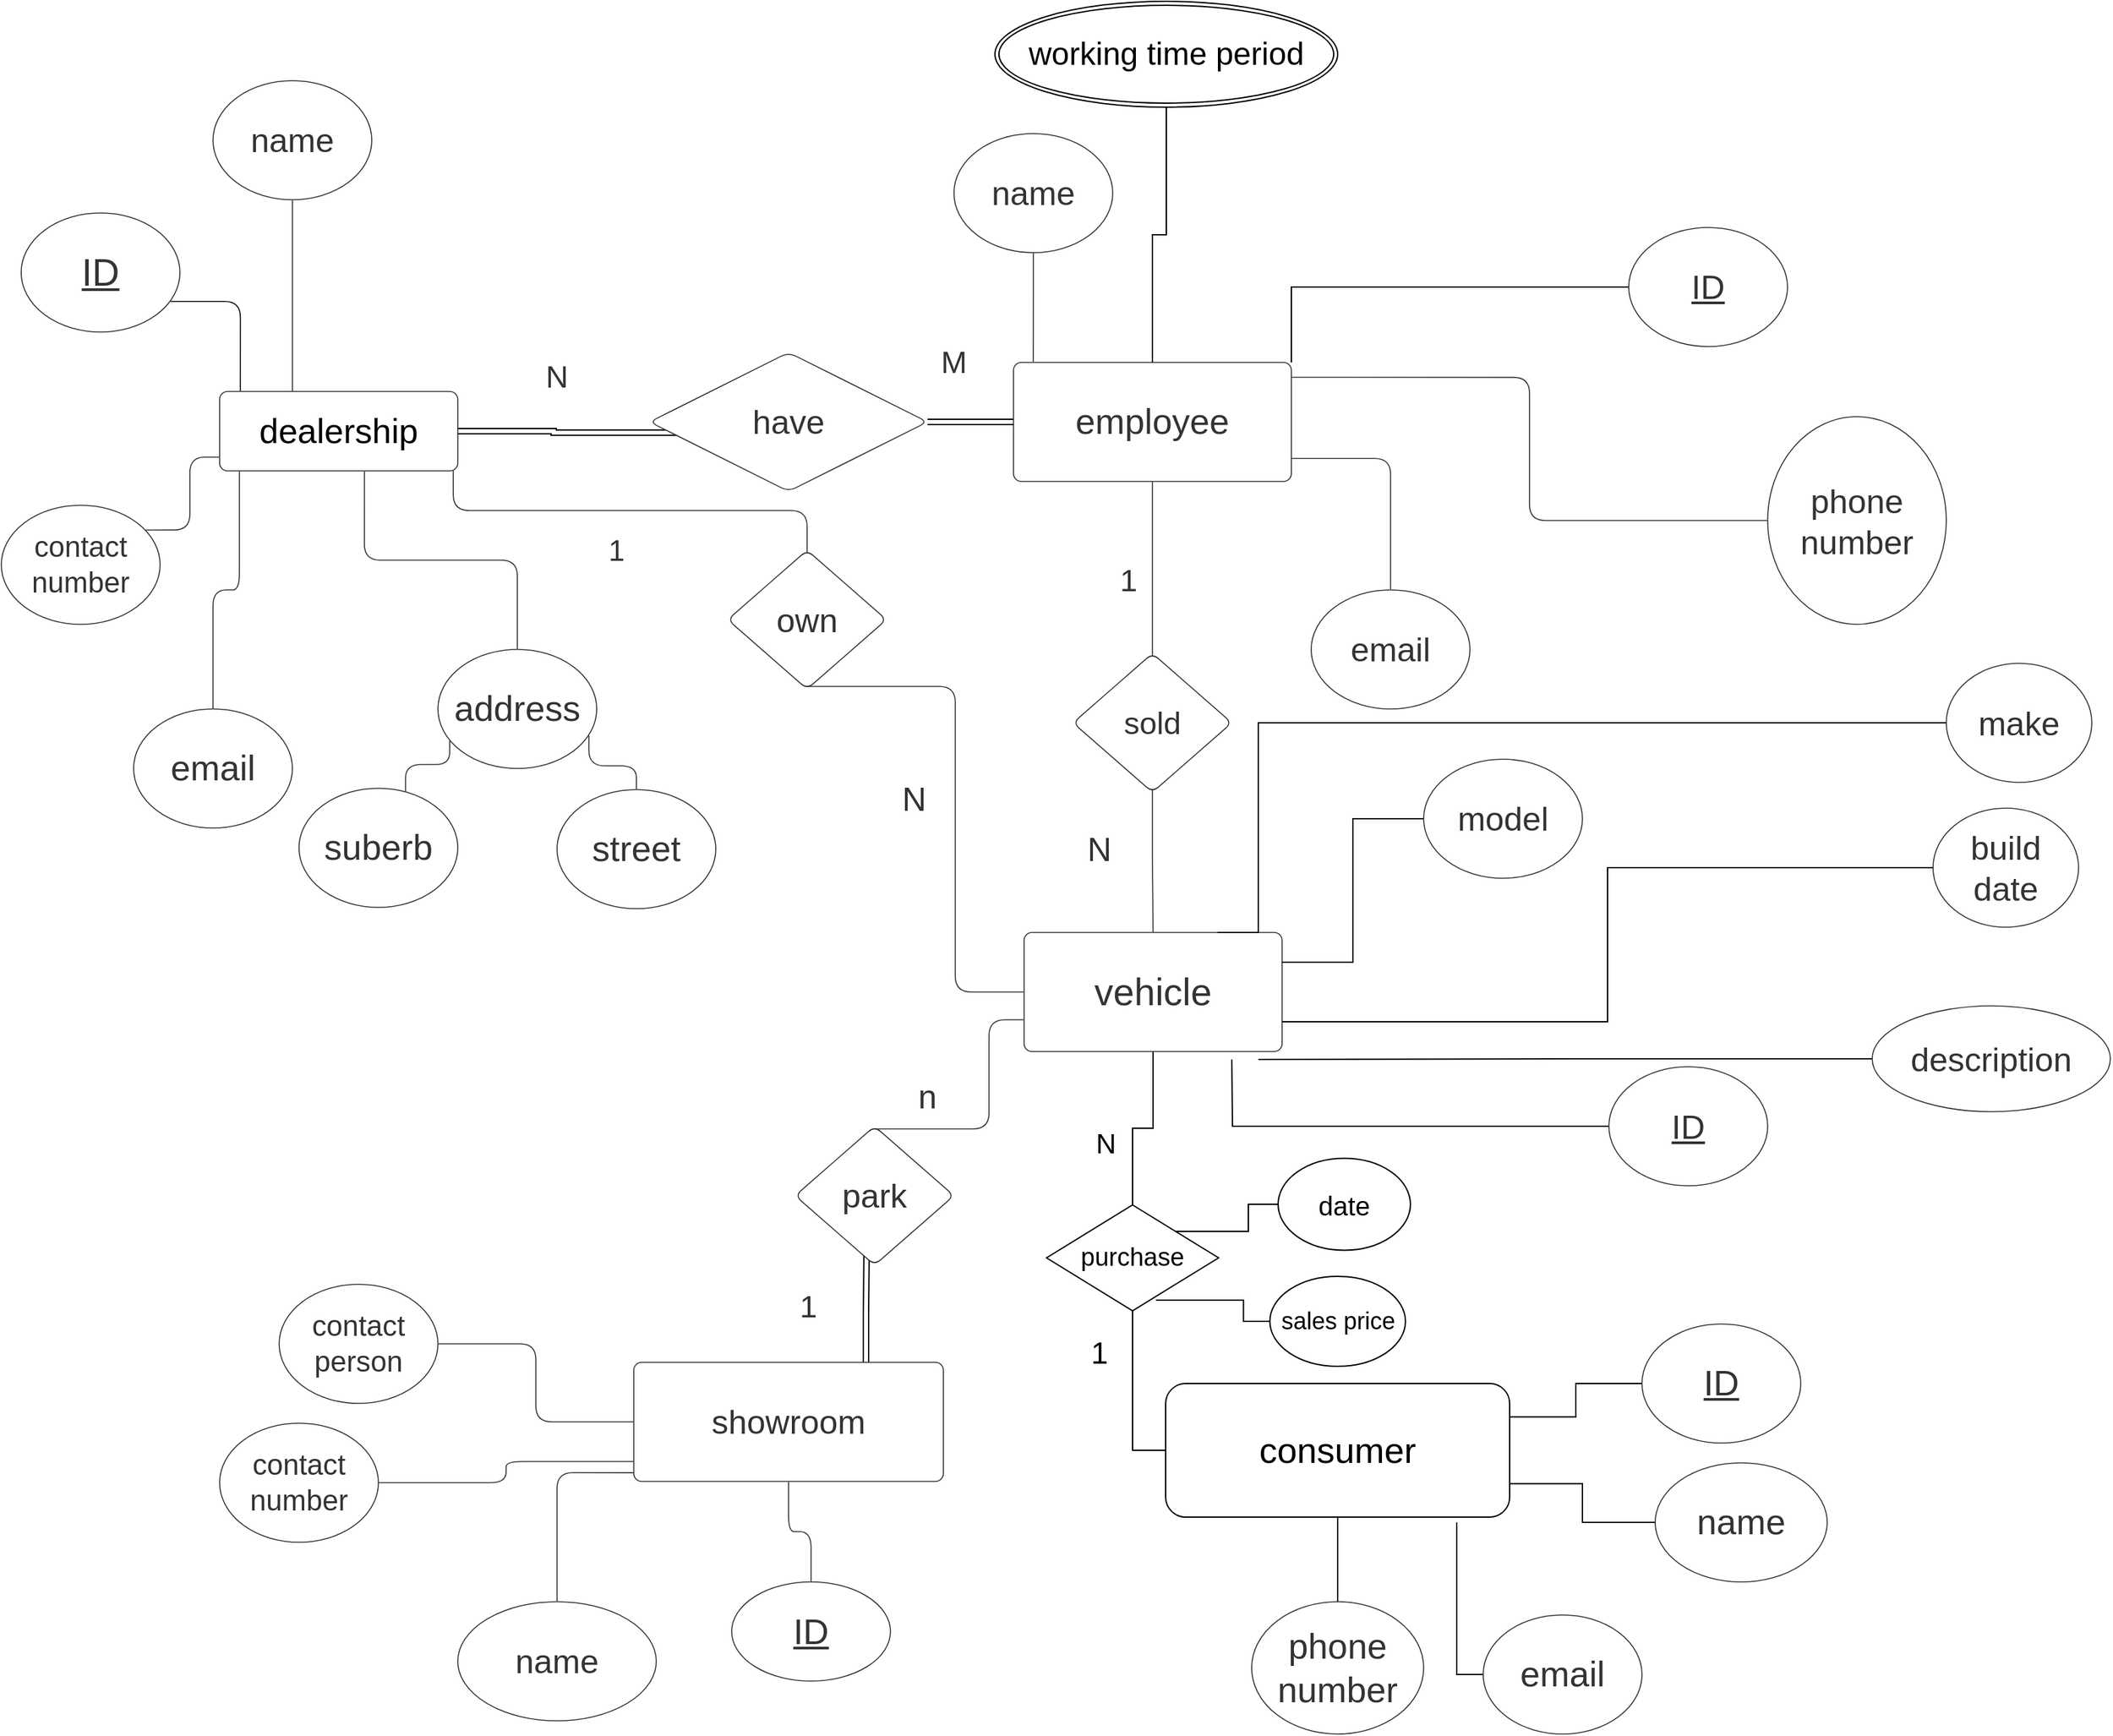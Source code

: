 <mxfile compressed="true" version="14.4.4" type="github"><diagram id="wsiLkzua03WePFZRfwL0" name="Page-1"><mxGraphModel dx="2076" dy="1048" grid="1" gridSize="10" guides="1" tooltips="1" connect="1" arrows="1" fold="1" page="1" pageScale="1" pageWidth="1654" pageHeight="2336" math="0" shadow="0"><root><mxCell id="0"/><mxCell id="1" parent="0"/><mxCell id="-ITO5blpyruyyE6zHJVm-2" value="" style="edgeStyle=orthogonalEdgeStyle;rounded=0;orthogonalLoop=1;jettySize=auto;html=1;endArrow=none;endFill=0;strokeColor=#000000;entryX=0.099;entryY=0.577;entryDx=0;entryDy=0;entryPerimeter=0;shape=link;" edge="1" parent="1" source="jQh92n2sM1RkRJzgxfk3-35" target="jQh92n2sM1RkRJzgxfk3-36"><mxGeometry relative="1" as="geometry"/></mxCell><UserObject label="dealership" lucidchartObjectId="pW.evRdNiLaB" id="jQh92n2sM1RkRJzgxfk3-35"><mxCell style="html=1;overflow=block;blockSpacing=1;whiteSpace=wrap;;whiteSpace=wrap;fontSize=26;fontColor=#000000;align=center;spacing=3.8;strokeColor=#333333;strokeOpacity=100;fillOpacity=100;rounded=1;absoluteArcSize=1;arcSize=12;fillColor=#ffffff;strokeWidth=0.8;" parent="1" vertex="1"><mxGeometry x="225" y="345" width="180" height="60" as="geometry"/></mxCell></UserObject><mxCell id="-ITO5blpyruyyE6zHJVm-3" style="edgeStyle=orthogonalEdgeStyle;shape=link;rounded=0;orthogonalLoop=1;jettySize=auto;html=1;exitX=1;exitY=0.5;exitDx=0;exitDy=0;entryX=0;entryY=0.5;entryDx=0;entryDy=0;endArrow=none;endFill=0;strokeColor=#000000;" edge="1" parent="1" source="jQh92n2sM1RkRJzgxfk3-36" target="jQh92n2sM1RkRJzgxfk3-52"><mxGeometry relative="1" as="geometry"/></mxCell><UserObject label="have" lucidchartObjectId="3Z.eFzX2._P_" id="jQh92n2sM1RkRJzgxfk3-36"><mxCell style="html=1;overflow=block;blockSpacing=1;whiteSpace=wrap;shape=rhombus;whiteSpace=wrap;fontSize=25.2;fontColor=#333333;align=center;spacing=3.8;strokeColor=#333333;strokeOpacity=100;fillOpacity=100;rounded=1;absoluteArcSize=1;arcSize=12;fillColor=#ffffff;strokeWidth=0.8;" parent="1" vertex="1"><mxGeometry x="550" y="315.5" width="210" height="105" as="geometry"/></mxCell></UserObject><UserObject label="name" lucidchartObjectId="M1.ex3tFfidG" id="jQh92n2sM1RkRJzgxfk3-38"><mxCell style="html=1;overflow=block;blockSpacing=1;whiteSpace=wrap;ellipse;whiteSpace=wrap;fontSize=25.2;fontColor=#333333;align=center;spacing=3.8;strokeColor=#333333;strokeOpacity=100;fillOpacity=100;rounded=1;absoluteArcSize=1;arcSize=12;fillColor=#ffffff;strokeWidth=0.8;" parent="1" vertex="1"><mxGeometry x="220" y="110" width="120" height="90" as="geometry"/></mxCell></UserObject><UserObject label="ID" lucidchartObjectId="S1.e~-xtqCdA" id="jQh92n2sM1RkRJzgxfk3-39"><mxCell style="html=1;overflow=block;blockSpacing=1;whiteSpace=wrap;ellipse;whiteSpace=wrap;fontSize=28.5;fontColor=#333333;fontStyle=4;align=center;spacing=3.8;strokeColor=#333333;strokeOpacity=100;fillOpacity=100;rounded=1;absoluteArcSize=1;arcSize=12;fillColor=#ffffff;strokeWidth=0.8;" parent="1" vertex="1"><mxGeometry x="75" y="210" width="120" height="90" as="geometry"/></mxCell></UserObject><UserObject label="contact number" lucidchartObjectId="S1.eEDJk-1Do" id="jQh92n2sM1RkRJzgxfk3-40"><mxCell style="html=1;overflow=block;blockSpacing=1;whiteSpace=wrap;ellipse;whiteSpace=wrap;fontSize=21.8;fontColor=#333333;align=center;spacing=3.8;strokeColor=#333333;strokeOpacity=100;fillOpacity=100;rounded=1;absoluteArcSize=1;arcSize=12;fillColor=#ffffff;strokeWidth=0.8;" parent="1" vertex="1"><mxGeometry x="60" y="431" width="120" height="90" as="geometry"/></mxCell></UserObject><UserObject label="" lucidchartObjectId="j2.e.~S-O51h" id="jQh92n2sM1RkRJzgxfk3-41"><mxCell style="html=1;jettySize=18;whiteSpace=wrap;fontSize=13;strokeOpacity=100;strokeWidth=0.8;rounded=1;arcSize=24;edgeStyle=orthogonalEdgeStyle;startArrow=none;;endArrow=none;endFill=0;;exitX=0.941;exitY=0.743;exitPerimeter=0;entryX=0.087;entryY=-0.006;entryPerimeter=0;" parent="1" source="jQh92n2sM1RkRJzgxfk3-39" target="jQh92n2sM1RkRJzgxfk3-35" edge="1"><mxGeometry width="100" height="100" relative="1" as="geometry"/></mxCell></UserObject><UserObject label="" lucidchartObjectId="m2.etJZYQJmL" id="jQh92n2sM1RkRJzgxfk3-42"><mxCell style="html=1;jettySize=18;whiteSpace=wrap;fontSize=13;strokeColor=#333333;strokeOpacity=100;strokeWidth=0.8;rounded=1;arcSize=24;edgeStyle=orthogonalEdgeStyle;startArrow=none;;endArrow=none;endFill=0;;exitX=0.5;exitY=1.004;exitPerimeter=0;" parent="1" source="jQh92n2sM1RkRJzgxfk3-38" edge="1"><mxGeometry width="100" height="100" relative="1" as="geometry"><Array as="points"/><mxPoint x="280" y="345" as="targetPoint"/></mxGeometry></mxCell></UserObject><UserObject label="" lucidchartObjectId="o2.e_FLLrS1x" id="jQh92n2sM1RkRJzgxfk3-43"><mxCell style="html=1;jettySize=18;whiteSpace=wrap;fontSize=13;strokeColor=#333333;strokeOpacity=100;strokeWidth=0.8;rounded=1;arcSize=24;edgeStyle=orthogonalEdgeStyle;startArrow=none;;endArrow=none;endFill=0;;exitX=0.91;exitY=0.208;exitPerimeter=0;entryX=-0.002;entryY=0.827;entryPerimeter=0;" parent="1" source="jQh92n2sM1RkRJzgxfk3-40" target="jQh92n2sM1RkRJzgxfk3-35" edge="1"><mxGeometry width="100" height="100" relative="1" as="geometry"><Array as="points"/></mxGeometry></mxCell></UserObject><UserObject label="email" lucidchartObjectId="w3.ek_q2.u-R" id="jQh92n2sM1RkRJzgxfk3-44"><mxCell style="html=1;overflow=block;blockSpacing=1;whiteSpace=wrap;ellipse;whiteSpace=wrap;fontSize=26.8;fontColor=#333333;align=center;spacing=3.8;strokeColor=#333333;strokeOpacity=100;fillOpacity=100;rounded=1;absoluteArcSize=1;arcSize=12;fillColor=#ffffff;strokeWidth=0.8;" parent="1" vertex="1"><mxGeometry x="160" y="585" width="120" height="90" as="geometry"/></mxCell></UserObject><UserObject label="address" lucidchartObjectId="w3.ei6V6ADJJ" id="jQh92n2sM1RkRJzgxfk3-45"><mxCell style="html=1;overflow=block;blockSpacing=1;whiteSpace=wrap;ellipse;whiteSpace=wrap;fontSize=26.8;fontColor=#333333;align=center;spacing=3.8;strokeColor=#333333;strokeOpacity=100;fillOpacity=100;rounded=1;absoluteArcSize=1;arcSize=12;fillColor=#ffffff;strokeWidth=0.8;" parent="1" vertex="1"><mxGeometry x="390" y="540" width="120" height="90" as="geometry"/></mxCell></UserObject><UserObject label="" lucidchartObjectId="W3.eaIsW6g4y" id="jQh92n2sM1RkRJzgxfk3-46"><mxCell style="html=1;jettySize=18;whiteSpace=wrap;fontSize=13;strokeColor=#333333;strokeOpacity=100;strokeWidth=0.8;rounded=1;arcSize=24;edgeStyle=orthogonalEdgeStyle;startArrow=none;;endArrow=none;endFill=0;;exitX=0.5;exitY=-0.004;exitPerimeter=0;entryX=0.083;entryY=1.006;entryPerimeter=0;" parent="1" source="jQh92n2sM1RkRJzgxfk3-44" target="jQh92n2sM1RkRJzgxfk3-35" edge="1"><mxGeometry width="100" height="100" relative="1" as="geometry"><Array as="points"/></mxGeometry></mxCell></UserObject><UserObject label="" lucidchartObjectId="03.e4Td~cQEk" id="jQh92n2sM1RkRJzgxfk3-47"><mxCell style="html=1;jettySize=18;whiteSpace=wrap;fontSize=13;strokeColor=#333333;strokeOpacity=100;strokeWidth=0.8;rounded=1;arcSize=24;edgeStyle=orthogonalEdgeStyle;startArrow=none;;endArrow=none;endFill=0;;exitX=0.5;exitY=-0.004;exitPerimeter=0;entryX=0.608;entryY=1.006;entryPerimeter=0;" parent="1" source="jQh92n2sM1RkRJzgxfk3-45" target="jQh92n2sM1RkRJzgxfk3-35" edge="1"><mxGeometry width="100" height="100" relative="1" as="geometry"><Array as="points"/></mxGeometry></mxCell></UserObject><UserObject label="suberb" lucidchartObjectId="w5.e0JowXJe6" id="jQh92n2sM1RkRJzgxfk3-48"><mxCell style="html=1;overflow=block;blockSpacing=1;whiteSpace=wrap;ellipse;whiteSpace=wrap;fontSize=26.8;fontColor=#333333;align=center;spacing=3.8;strokeColor=#333333;strokeOpacity=100;fillOpacity=100;rounded=1;absoluteArcSize=1;arcSize=12;fillColor=#ffffff;strokeWidth=0.8;" parent="1" vertex="1"><mxGeometry x="285" y="645" width="120" height="90" as="geometry"/></mxCell></UserObject><UserObject label="street" lucidchartObjectId="w5.eH4u021p-" id="jQh92n2sM1RkRJzgxfk3-49"><mxCell style="html=1;overflow=block;blockSpacing=1;whiteSpace=wrap;ellipse;whiteSpace=wrap;fontSize=26.8;fontColor=#333333;align=center;spacing=3.8;strokeColor=#333333;strokeOpacity=100;fillOpacity=100;rounded=1;absoluteArcSize=1;arcSize=12;fillColor=#ffffff;strokeWidth=0.8;" parent="1" vertex="1"><mxGeometry x="480" y="646" width="120" height="90" as="geometry"/></mxCell></UserObject><UserObject label="" lucidchartObjectId="N5.eKm9ay9Cd" id="jQh92n2sM1RkRJzgxfk3-50"><mxCell style="html=1;jettySize=18;whiteSpace=wrap;fontSize=13;strokeColor=#333333;strokeOpacity=100;strokeWidth=0.8;rounded=1;arcSize=24;edgeStyle=orthogonalEdgeStyle;startArrow=none;;endArrow=none;endFill=0;;exitX=0.671;exitY=0.026;exitPerimeter=0;entryX=0.074;entryY=0.768;entryPerimeter=0;" parent="1" source="jQh92n2sM1RkRJzgxfk3-48" target="jQh92n2sM1RkRJzgxfk3-45" edge="1"><mxGeometry width="100" height="100" relative="1" as="geometry"><Array as="points"/></mxGeometry></mxCell></UserObject><UserObject label="" lucidchartObjectId="P5.e8~6sJzn_" id="jQh92n2sM1RkRJzgxfk3-51"><mxCell style="html=1;jettySize=18;whiteSpace=wrap;fontSize=13;strokeColor=#333333;strokeOpacity=100;strokeWidth=0.8;rounded=1;arcSize=24;edgeStyle=orthogonalEdgeStyle;startArrow=none;;endArrow=none;endFill=0;;exitX=0.5;exitY=-0.004;exitPerimeter=0;entryX=0.951;entryY=0.723;entryPerimeter=0;" parent="1" source="jQh92n2sM1RkRJzgxfk3-49" target="jQh92n2sM1RkRJzgxfk3-45" edge="1"><mxGeometry width="100" height="100" relative="1" as="geometry"><Array as="points"/></mxGeometry></mxCell></UserObject><UserObject label="employee" lucidchartObjectId="A6.eMcZ89faj" id="jQh92n2sM1RkRJzgxfk3-52"><mxCell style="html=1;overflow=block;blockSpacing=1;whiteSpace=wrap;;whiteSpace=wrap;fontSize=26.8;fontColor=#333333;align=center;spacing=3.8;strokeColor=#333333;strokeOpacity=100;fillOpacity=100;rounded=1;absoluteArcSize=1;arcSize=12;fillColor=#ffffff;strokeWidth=0.8;" parent="1" vertex="1"><mxGeometry x="825" y="323" width="210" height="90" as="geometry"/></mxCell></UserObject><UserObject label="phone number" lucidchartObjectId="-7.eYbdwmokW" id="jQh92n2sM1RkRJzgxfk3-53"><mxCell style="html=1;overflow=block;blockSpacing=1;whiteSpace=wrap;ellipse;whiteSpace=wrap;fontSize=25.2;fontColor=#333333;align=center;spacing=3.8;strokeColor=#333333;strokeOpacity=100;fillOpacity=100;rounded=1;absoluteArcSize=1;arcSize=12;fillColor=#ffffff;strokeWidth=0.8;" parent="1" vertex="1"><mxGeometry x="1395" y="364" width="135" height="157" as="geometry"/></mxCell></UserObject><UserObject label="name" lucidchartObjectId="_7.ei-V9S7Zf" id="jQh92n2sM1RkRJzgxfk3-54"><mxCell style="html=1;overflow=block;blockSpacing=1;whiteSpace=wrap;ellipse;whiteSpace=wrap;fontSize=25.2;fontColor=#333333;align=center;spacing=3.8;strokeColor=#333333;strokeOpacity=100;fillOpacity=100;rounded=1;absoluteArcSize=1;arcSize=12;fillColor=#ffffff;strokeWidth=0.8;" parent="1" vertex="1"><mxGeometry x="780" y="150" width="120" height="90" as="geometry"/></mxCell></UserObject><mxCell id="Tyrosy7OpjROX-D213TS-10" style="edgeStyle=orthogonalEdgeStyle;rounded=0;orthogonalLoop=1;jettySize=auto;html=1;entryX=1;entryY=0;entryDx=0;entryDy=0;endArrow=none;endFill=0;" parent="1" source="jQh92n2sM1RkRJzgxfk3-55" target="jQh92n2sM1RkRJzgxfk3-52" edge="1"><mxGeometry relative="1" as="geometry"/></mxCell><UserObject label="ID" lucidchartObjectId="_7.egK0igyg5" id="jQh92n2sM1RkRJzgxfk3-55"><mxCell style="html=1;overflow=block;blockSpacing=1;whiteSpace=wrap;ellipse;whiteSpace=wrap;fontSize=25.2;fontColor=#333333;fontStyle=4;align=center;spacing=3.8;strokeColor=#333333;strokeOpacity=100;fillOpacity=100;rounded=1;absoluteArcSize=1;arcSize=12;fillColor=#ffffff;strokeWidth=0.8;" parent="1" vertex="1"><mxGeometry x="1290" y="221" width="120" height="90" as="geometry"/></mxCell></UserObject><UserObject label="" lucidchartObjectId="n8.eD0uzbk7i" id="jQh92n2sM1RkRJzgxfk3-56"><mxCell style="html=1;jettySize=18;whiteSpace=wrap;fontSize=13;strokeColor=#333333;strokeOpacity=100;strokeWidth=0.8;rounded=1;arcSize=24;edgeStyle=orthogonalEdgeStyle;startArrow=none;;endArrow=none;endFill=0;;exitX=0.5;exitY=1.004;exitPerimeter=0;entryX=0.071;entryY=-0.004;entryPerimeter=0;" parent="1" source="jQh92n2sM1RkRJzgxfk3-54" target="jQh92n2sM1RkRJzgxfk3-52" edge="1"><mxGeometry width="100" height="100" relative="1" as="geometry"><Array as="points"/></mxGeometry></mxCell></UserObject><UserObject label="email" lucidchartObjectId="J8.eF0yAjRCl" id="jQh92n2sM1RkRJzgxfk3-58"><mxCell style="html=1;overflow=block;blockSpacing=1;whiteSpace=wrap;ellipse;whiteSpace=wrap;fontSize=25.2;fontColor=#333333;align=center;spacing=3.8;strokeColor=#333333;strokeOpacity=100;fillOpacity=100;rounded=1;absoluteArcSize=1;arcSize=12;fillColor=#ffffff;strokeWidth=0.8;" parent="1" vertex="1"><mxGeometry x="1050" y="495" width="120" height="90" as="geometry"/></mxCell></UserObject><UserObject label="" lucidchartObjectId="O8.e3~mic8Kp" id="jQh92n2sM1RkRJzgxfk3-59"><mxCell style="html=1;jettySize=18;whiteSpace=wrap;fontSize=13;strokeColor=#333333;strokeOpacity=100;strokeWidth=0.8;rounded=1;arcSize=24;edgeStyle=orthogonalEdgeStyle;startArrow=none;;endArrow=none;endFill=0;;exitX=-0.003;exitY=0.5;exitPerimeter=0;entryX=1.002;entryY=0.125;entryPerimeter=0;" parent="1" source="jQh92n2sM1RkRJzgxfk3-53" target="jQh92n2sM1RkRJzgxfk3-52" edge="1"><mxGeometry width="100" height="100" relative="1" as="geometry"><Array as="points"/></mxGeometry></mxCell></UserObject><UserObject label="" lucidchartObjectId="R8.eDTQ_FR2." id="jQh92n2sM1RkRJzgxfk3-60"><mxCell style="html=1;jettySize=18;whiteSpace=wrap;fontSize=13;strokeColor=#333333;strokeOpacity=100;strokeWidth=0.8;rounded=1;arcSize=24;edgeStyle=orthogonalEdgeStyle;startArrow=none;;endArrow=none;endFill=0;;exitX=0.5;exitY=-0.004;exitPerimeter=0;entryX=1.002;entryY=0.807;entryPerimeter=0;" parent="1" source="jQh92n2sM1RkRJzgxfk3-58" target="jQh92n2sM1RkRJzgxfk3-52" edge="1"><mxGeometry width="100" height="100" relative="1" as="geometry"><Array as="points"/></mxGeometry></mxCell></UserObject><UserObject label="N" lucidchartObjectId="t9.ewU4IhKmj" id="jQh92n2sM1RkRJzgxfk3-61"><mxCell style="html=1;overflow=block;blockSpacing=1;whiteSpace=wrap;;whiteSpace=wrap;fontSize=23.5;fontColor=#333333;align=center;spacing=3.8;strokeOpacity=0;fillOpacity=0;rounded=1;absoluteArcSize=1;arcSize=12;fillColor=#ffffff;strokeWidth=0.8;" parent="1" vertex="1"><mxGeometry x="390" y="311" width="180" height="45" as="geometry"/></mxCell></UserObject><UserObject label="M" lucidchartObjectId="O-.ey96D_Jqe" id="jQh92n2sM1RkRJzgxfk3-62"><mxCell style="html=1;overflow=block;blockSpacing=1;whiteSpace=wrap;;whiteSpace=wrap;fontSize=23.5;fontColor=#333333;align=center;spacing=3.8;strokeOpacity=0;fillOpacity=0;rounded=1;absoluteArcSize=1;arcSize=12;fillColor=#ffffff;strokeWidth=0.8;" parent="1" vertex="1"><mxGeometry x="690" y="300" width="180" height="45" as="geometry"/></mxCell></UserObject><UserObject label="sold " lucidchartObjectId="e..ephbX9Gx7" id="jQh92n2sM1RkRJzgxfk3-63"><mxCell style="html=1;overflow=block;blockSpacing=1;whiteSpace=wrap;shape=rhombus;whiteSpace=wrap;fontSize=23.5;fontColor=#333333;align=center;spacing=3.8;strokeColor=#333333;strokeOpacity=100;fillOpacity=100;rounded=1;absoluteArcSize=1;arcSize=12;fillColor=#ffffff;strokeWidth=0.8;" parent="1" vertex="1"><mxGeometry x="870" y="543" width="120" height="105" as="geometry"/></mxCell></UserObject><UserObject label="" lucidchartObjectId="G..eeRZCehdf" id="jQh92n2sM1RkRJzgxfk3-64"><mxCell style="html=1;jettySize=18;whiteSpace=wrap;fontSize=13;strokeColor=#333333;strokeOpacity=100;strokeWidth=0.8;rounded=1;arcSize=24;edgeStyle=orthogonalEdgeStyle;startArrow=none;;endArrow=none;endFill=0;;exitX=0.5;exitY=1.004;exitPerimeter=0;entryX=0.5;entryY=0.019;entryPerimeter=0;" parent="1" source="jQh92n2sM1RkRJzgxfk3-52" target="jQh92n2sM1RkRJzgxfk3-63" edge="1"><mxGeometry width="100" height="100" relative="1" as="geometry"><Array as="points"/></mxGeometry></mxCell></UserObject><mxCell id="jQh92n2sM1RkRJzgxfk3-114" style="edgeStyle=orthogonalEdgeStyle;rounded=0;orthogonalLoop=1;jettySize=auto;html=1;entryX=0.5;entryY=0;entryDx=0;entryDy=0;endArrow=none;endFill=0;" parent="1" source="jQh92n2sM1RkRJzgxfk3-65" target="jQh92n2sM1RkRJzgxfk3-113" edge="1"><mxGeometry relative="1" as="geometry"/></mxCell><UserObject label="vehicle" lucidchartObjectId="W..eDz8qQ3Hi" id="jQh92n2sM1RkRJzgxfk3-65"><mxCell style="html=1;overflow=block;blockSpacing=1;whiteSpace=wrap;;whiteSpace=wrap;fontSize=28.5;fontColor=#333333;align=center;spacing=3.8;strokeColor=#333333;strokeOpacity=100;fillOpacity=100;rounded=1;absoluteArcSize=1;arcSize=12;fillColor=#ffffff;strokeWidth=0.8;" parent="1" vertex="1"><mxGeometry x="833" y="754" width="195" height="90" as="geometry"/></mxCell></UserObject><UserObject label="" lucidchartObjectId="F~.eSY9hvX35" id="jQh92n2sM1RkRJzgxfk3-66"><mxCell style="html=1;jettySize=18;whiteSpace=wrap;fontSize=13;strokeColor=#333333;strokeOpacity=100;strokeWidth=0.8;rounded=1;arcSize=24;edgeStyle=orthogonalEdgeStyle;startArrow=none;;endArrow=none;endFill=0;;exitX=0.5;exitY=0.981;exitPerimeter=0;entryX=0.5;entryY=-0.004;entryPerimeter=0;" parent="1" source="jQh92n2sM1RkRJzgxfk3-63" target="jQh92n2sM1RkRJzgxfk3-65" edge="1"><mxGeometry width="100" height="100" relative="1" as="geometry"><Array as="points"/></mxGeometry></mxCell></UserObject><UserObject label="1" lucidchartObjectId="K~.ew0BPBfI9" id="jQh92n2sM1RkRJzgxfk3-67"><mxCell style="html=1;overflow=block;blockSpacing=1;whiteSpace=wrap;;whiteSpace=wrap;fontSize=23.5;fontColor=#333333;align=center;spacing=3.8;strokeOpacity=0;fillOpacity=0;rounded=1;absoluteArcSize=1;arcSize=12;fillColor=#ffffff;strokeWidth=0.8;" parent="1" vertex="1"><mxGeometry x="822" y="465" width="180" height="45" as="geometry"/></mxCell></UserObject><UserObject label="N" lucidchartObjectId="U~.eEdxYOtPp" id="jQh92n2sM1RkRJzgxfk3-68"><mxCell style="html=1;overflow=block;blockSpacing=1;whiteSpace=wrap;;whiteSpace=wrap;fontSize=25.2;fontColor=#333333;align=center;spacing=3.8;strokeOpacity=0;fillOpacity=0;rounded=1;absoluteArcSize=1;arcSize=12;fillColor=#ffffff;strokeWidth=0.8;" parent="1" vertex="1"><mxGeometry x="800" y="668" width="180" height="45" as="geometry"/></mxCell></UserObject><UserObject label="own" lucidchartObjectId="Db~eetmYiF4q" id="jQh92n2sM1RkRJzgxfk3-69"><mxCell style="html=1;overflow=block;blockSpacing=1;whiteSpace=wrap;shape=rhombus;whiteSpace=wrap;fontSize=25.2;fontColor=#333333;align=center;spacing=3.8;strokeColor=#333333;strokeOpacity=100;fillOpacity=100;rounded=1;absoluteArcSize=1;arcSize=12;fillColor=#ffffff;strokeWidth=0.8;" parent="1" vertex="1"><mxGeometry x="609" y="465" width="120" height="105" as="geometry"/></mxCell></UserObject><UserObject label="" lucidchartObjectId="Wb~e~qnB~G-1" id="jQh92n2sM1RkRJzgxfk3-70"><mxCell style="html=1;jettySize=18;whiteSpace=wrap;fontSize=13;strokeColor=#333333;strokeOpacity=100;strokeWidth=0.8;rounded=1;arcSize=24;edgeStyle=orthogonalEdgeStyle;startArrow=none;;endArrow=none;endFill=0;;exitX=0.981;exitY=0.997;exitPerimeter=0;entryX=0.5;entryY=0.019;entryPerimeter=0;" parent="1" source="jQh92n2sM1RkRJzgxfk3-35" target="jQh92n2sM1RkRJzgxfk3-69" edge="1"><mxGeometry width="100" height="100" relative="1" as="geometry"><Array as="points"/></mxGeometry></mxCell></UserObject><UserObject label="" lucidchartObjectId="7b~edS5fRX~u" id="jQh92n2sM1RkRJzgxfk3-71"><mxCell style="html=1;jettySize=18;whiteSpace=wrap;fontSize=13;strokeColor=#333333;strokeOpacity=100;strokeWidth=0.8;rounded=1;arcSize=24;edgeStyle=orthogonalEdgeStyle;startArrow=none;;endArrow=none;endFill=0;;exitX=0.5;exitY=0.981;exitPerimeter=0;entryX=-0.002;entryY=0.5;entryPerimeter=0;" parent="1" source="jQh92n2sM1RkRJzgxfk3-69" target="jQh92n2sM1RkRJzgxfk3-65" edge="1"><mxGeometry width="100" height="100" relative="1" as="geometry"><Array as="points"/></mxGeometry></mxCell></UserObject><UserObject label="1" lucidchartObjectId="jc~eCV4YAbyk" id="jQh92n2sM1RkRJzgxfk3-72"><mxCell style="html=1;overflow=block;blockSpacing=1;whiteSpace=wrap;;whiteSpace=wrap;fontSize=21.8;fontColor=#333333;align=center;spacing=3.8;strokeOpacity=0;fillOpacity=0;rounded=1;absoluteArcSize=1;arcSize=12;fillColor=#ffffff;strokeWidth=0.8;" parent="1" vertex="1"><mxGeometry x="435" y="443" width="180" height="45" as="geometry"/></mxCell></UserObject><UserObject label="N" lucidchartObjectId="nc~e8zBb4RhD" id="jQh92n2sM1RkRJzgxfk3-73"><mxCell style="html=1;overflow=block;blockSpacing=1;whiteSpace=wrap;;whiteSpace=wrap;fontSize=25.2;fontColor=#333333;align=center;spacing=3.8;strokeOpacity=0;fillOpacity=0;rounded=1;absoluteArcSize=1;arcSize=12;fillColor=#ffffff;strokeWidth=0.8;" parent="1" vertex="1"><mxGeometry x="660" y="630" width="180" height="45" as="geometry"/></mxCell></UserObject><mxCell id="-ITO5blpyruyyE6zHJVm-6" style="edgeStyle=orthogonalEdgeStyle;shape=link;rounded=0;orthogonalLoop=1;jettySize=auto;html=1;exitX=0.75;exitY=0;exitDx=0;exitDy=0;entryX=0.45;entryY=0.852;entryDx=0;entryDy=0;entryPerimeter=0;endArrow=none;endFill=0;strokeColor=#000000;" edge="1" parent="1" source="jQh92n2sM1RkRJzgxfk3-74" target="jQh92n2sM1RkRJzgxfk3-83"><mxGeometry relative="1" as="geometry"/></mxCell><UserObject label="showroom" lucidchartObjectId="Nq~e.EFPAQFR" id="jQh92n2sM1RkRJzgxfk3-74"><mxCell style="html=1;overflow=block;blockSpacing=1;whiteSpace=wrap;;whiteSpace=wrap;fontSize=25.2;fontColor=#333333;align=center;spacing=3.8;strokeColor=#333333;strokeOpacity=100;fillOpacity=100;rounded=1;absoluteArcSize=1;arcSize=12;fillColor=#ffffff;strokeWidth=0.8;" parent="1" vertex="1"><mxGeometry x="538" y="1079" width="234" height="90" as="geometry"/></mxCell></UserObject><UserObject label="contact person" lucidchartObjectId="ar~eRlunj-pu" id="jQh92n2sM1RkRJzgxfk3-75"><mxCell style="html=1;overflow=block;blockSpacing=1;whiteSpace=wrap;ellipse;whiteSpace=wrap;fontSize=21.8;fontColor=#333333;align=center;spacing=3.8;strokeColor=#333333;strokeOpacity=100;fillOpacity=100;rounded=1;absoluteArcSize=1;arcSize=12;fillColor=#ffffff;strokeWidth=0.8;" parent="1" vertex="1"><mxGeometry x="270" y="1020" width="120" height="90" as="geometry"/></mxCell></UserObject><UserObject label="ID" lucidchartObjectId="dr~eGATyYc2W" id="jQh92n2sM1RkRJzgxfk3-76"><mxCell style="html=1;overflow=block;blockSpacing=1;whiteSpace=wrap;ellipse;whiteSpace=wrap;fontSize=26.8;fontColor=#333333;fontStyle=4;align=center;spacing=3.8;strokeColor=#333333;strokeOpacity=100;fillOpacity=100;rounded=1;absoluteArcSize=1;arcSize=12;fillColor=#ffffff;strokeWidth=0.8;" parent="1" vertex="1"><mxGeometry x="612" y="1245" width="120" height="75" as="geometry"/></mxCell></UserObject><UserObject label="name" lucidchartObjectId="er~e3pFw7BZX" id="jQh92n2sM1RkRJzgxfk3-77"><mxCell style="html=1;overflow=block;blockSpacing=1;whiteSpace=wrap;ellipse;whiteSpace=wrap;fontSize=25.2;fontColor=#333333;align=center;spacing=3.8;strokeColor=#333333;strokeOpacity=100;fillOpacity=100;rounded=1;absoluteArcSize=1;arcSize=12;fillColor=#ffffff;strokeWidth=0.8;" parent="1" vertex="1"><mxGeometry x="405" y="1260" width="150" height="90" as="geometry"/></mxCell></UserObject><UserObject label="" lucidchartObjectId="3s~eJpqCCnya" id="jQh92n2sM1RkRJzgxfk3-78"><mxCell style="html=1;jettySize=18;whiteSpace=wrap;fontSize=13;strokeColor=#333333;strokeOpacity=100;strokeWidth=0.8;rounded=1;arcSize=24;edgeStyle=orthogonalEdgeStyle;startArrow=none;;endArrow=none;endFill=0;;exitX=0.5;exitY=-0.004;exitPerimeter=0;entryX=-0.002;entryY=0.927;entryPerimeter=0;" parent="1" source="jQh92n2sM1RkRJzgxfk3-77" target="jQh92n2sM1RkRJzgxfk3-74" edge="1"><mxGeometry width="100" height="100" relative="1" as="geometry"><Array as="points"/></mxGeometry></mxCell></UserObject><UserObject label="" lucidchartObjectId="_s~eeR.tPQaQ" id="jQh92n2sM1RkRJzgxfk3-79"><mxCell style="html=1;jettySize=18;whiteSpace=wrap;fontSize=13;strokeColor=#333333;strokeOpacity=100;strokeWidth=0.8;rounded=1;arcSize=24;edgeStyle=orthogonalEdgeStyle;startArrow=none;;endArrow=none;endFill=0;;exitX=0.5;exitY=-0.005;exitPerimeter=0;entryX=0.5;entryY=1.004;entryPerimeter=0;" parent="1" source="jQh92n2sM1RkRJzgxfk3-76" target="jQh92n2sM1RkRJzgxfk3-74" edge="1"><mxGeometry width="100" height="100" relative="1" as="geometry"><Array as="points"/></mxGeometry></mxCell></UserObject><UserObject label="" lucidchartObjectId="Wt~e5ku5RECb" id="jQh92n2sM1RkRJzgxfk3-80"><mxCell style="html=1;jettySize=18;whiteSpace=wrap;fontSize=13;strokeColor=#333333;strokeOpacity=100;strokeWidth=0.8;rounded=1;arcSize=24;edgeStyle=orthogonalEdgeStyle;startArrow=none;;endArrow=none;endFill=0;;exitX=1.003;exitY=0.5;exitPerimeter=0;entryX=-0.002;entryY=0.5;entryPerimeter=0;" parent="1" source="jQh92n2sM1RkRJzgxfk3-75" target="jQh92n2sM1RkRJzgxfk3-74" edge="1"><mxGeometry width="100" height="100" relative="1" as="geometry"><Array as="points"/></mxGeometry></mxCell></UserObject><UserObject label="contact number" lucidchartObjectId="2t~erSeZ0sGq" id="jQh92n2sM1RkRJzgxfk3-81"><mxCell style="html=1;overflow=block;blockSpacing=1;whiteSpace=wrap;ellipse;whiteSpace=wrap;fontSize=21.8;fontColor=#333333;align=center;spacing=3.8;strokeColor=#333333;strokeOpacity=100;fillOpacity=100;rounded=1;absoluteArcSize=1;arcSize=12;fillColor=#ffffff;strokeWidth=0.8;" parent="1" vertex="1"><mxGeometry x="225" y="1125" width="120" height="90" as="geometry"/></mxCell></UserObject><UserObject label="" lucidchartObjectId="iu~e6qRuTmtE" id="jQh92n2sM1RkRJzgxfk3-82"><mxCell style="html=1;jettySize=18;whiteSpace=wrap;fontSize=13;strokeColor=#333333;strokeOpacity=100;strokeWidth=0.8;rounded=1;arcSize=24;edgeStyle=orthogonalEdgeStyle;startArrow=none;;endArrow=none;endFill=0;;exitX=1.003;exitY=0.5;exitPerimeter=0;entryX=-0.002;entryY=0.833;entryPerimeter=0;" parent="1" source="jQh92n2sM1RkRJzgxfk3-81" target="jQh92n2sM1RkRJzgxfk3-74" edge="1"><mxGeometry width="100" height="100" relative="1" as="geometry"><Array as="points"/></mxGeometry></mxCell></UserObject><UserObject label="park" lucidchartObjectId="Hu~eMSXJQL5-" id="jQh92n2sM1RkRJzgxfk3-83"><mxCell style="html=1;overflow=block;blockSpacing=1;whiteSpace=wrap;shape=rhombus;whiteSpace=wrap;fontSize=25.2;fontColor=#333333;align=center;spacing=3.8;strokeColor=#333333;strokeOpacity=100;fillOpacity=100;rounded=1;absoluteArcSize=1;arcSize=12;fillColor=#ffffff;strokeWidth=0.8;" parent="1" vertex="1"><mxGeometry x="660" y="900.5" width="120" height="105" as="geometry"/></mxCell></UserObject><UserObject label="" lucidchartObjectId="Ku~ef6pHybCk" id="jQh92n2sM1RkRJzgxfk3-84"><mxCell style="html=1;jettySize=18;whiteSpace=wrap;fontSize=13;strokeColor=#333333;strokeOpacity=100;strokeWidth=0.8;rounded=1;arcSize=24;edgeStyle=orthogonalEdgeStyle;startArrow=none;;endArrow=none;endFill=0;;exitX=0.5;exitY=0.019;exitPerimeter=0;entryX=-0.002;entryY=0.733;entryPerimeter=0;" parent="1" source="jQh92n2sM1RkRJzgxfk3-83" target="jQh92n2sM1RkRJzgxfk3-65" edge="1"><mxGeometry width="100" height="100" relative="1" as="geometry"><Array as="points"/></mxGeometry></mxCell></UserObject><UserObject label="n" lucidchartObjectId="Av~eqg6oJwcu" id="jQh92n2sM1RkRJzgxfk3-85"><mxCell style="html=1;overflow=block;blockSpacing=1;whiteSpace=wrap;;whiteSpace=wrap;fontSize=25.2;fontColor=#333333;align=center;spacing=3.8;strokeOpacity=0;fillOpacity=0;rounded=1;absoluteArcSize=1;arcSize=12;fillColor=#ffffff;strokeWidth=0.8;" parent="1" vertex="1"><mxGeometry x="670" y="855.5" width="180" height="45" as="geometry"/></mxCell></UserObject><UserObject label="1" lucidchartObjectId="Ev~e2~ZZ1lnN" id="jQh92n2sM1RkRJzgxfk3-86"><mxCell style="html=1;overflow=block;blockSpacing=1;whiteSpace=wrap;;whiteSpace=wrap;fontSize=23.5;fontColor=#333333;align=center;spacing=3.8;strokeOpacity=0;fillOpacity=0;rounded=1;absoluteArcSize=1;arcSize=12;fillColor=#ffffff;strokeWidth=0.8;" parent="1" vertex="1"><mxGeometry x="580" y="1014" width="180" height="45" as="geometry"/></mxCell></UserObject><mxCell id="jQh92n2sM1RkRJzgxfk3-99" style="edgeStyle=orthogonalEdgeStyle;rounded=0;orthogonalLoop=1;jettySize=auto;html=1;entryX=1;entryY=0.75;entryDx=0;entryDy=0;endArrow=none;endFill=0;" parent="1" source="jQh92n2sM1RkRJzgxfk3-89" target="jQh92n2sM1RkRJzgxfk3-65" edge="1"><mxGeometry relative="1" as="geometry"/></mxCell><UserObject label="build date" lucidchartObjectId="iC~e6mNWFcpF" id="jQh92n2sM1RkRJzgxfk3-89"><mxCell style="html=1;overflow=block;blockSpacing=1;whiteSpace=wrap;ellipse;whiteSpace=wrap;fontSize=25.2;fontColor=#333333;align=center;spacing=3.8;strokeColor=#333333;strokeOpacity=100;fillOpacity=100;rounded=1;absoluteArcSize=1;arcSize=12;fillColor=#ffffff;strokeWidth=0.8;" parent="1" vertex="1"><mxGeometry x="1520" y="660" width="110" height="90" as="geometry"/></mxCell></UserObject><mxCell id="jQh92n2sM1RkRJzgxfk3-97" style="edgeStyle=orthogonalEdgeStyle;rounded=0;orthogonalLoop=1;jettySize=auto;html=1;entryX=0.75;entryY=0;entryDx=0;entryDy=0;endArrow=none;endFill=0;" parent="1" source="jQh92n2sM1RkRJzgxfk3-90" target="jQh92n2sM1RkRJzgxfk3-65" edge="1"><mxGeometry relative="1" as="geometry"><Array as="points"><mxPoint x="1010" y="596"/><mxPoint x="1010" y="754"/></Array></mxGeometry></mxCell><UserObject label="make" lucidchartObjectId="iC~eE5q278bs" id="jQh92n2sM1RkRJzgxfk3-90"><mxCell style="html=1;overflow=block;blockSpacing=1;whiteSpace=wrap;ellipse;whiteSpace=wrap;fontSize=25.2;fontColor=#333333;align=center;spacing=3.8;strokeColor=#333333;strokeOpacity=100;fillOpacity=100;rounded=1;absoluteArcSize=1;arcSize=12;fillColor=#ffffff;strokeWidth=0.8;" parent="1" vertex="1"><mxGeometry x="1530" y="550.5" width="110" height="90" as="geometry"/></mxCell></UserObject><mxCell id="jQh92n2sM1RkRJzgxfk3-98" style="edgeStyle=orthogonalEdgeStyle;rounded=0;orthogonalLoop=1;jettySize=auto;html=1;entryX=1;entryY=0.25;entryDx=0;entryDy=0;endArrow=none;endFill=0;" parent="1" source="jQh92n2sM1RkRJzgxfk3-95" target="jQh92n2sM1RkRJzgxfk3-65" edge="1"><mxGeometry relative="1" as="geometry"/></mxCell><UserObject label="model" lucidchartObjectId="iC~eE5q278bs" id="jQh92n2sM1RkRJzgxfk3-95"><mxCell style="html=1;overflow=block;blockSpacing=1;whiteSpace=wrap;ellipse;whiteSpace=wrap;fontSize=25.2;fontColor=#333333;align=center;spacing=3.8;strokeColor=#333333;strokeOpacity=100;fillOpacity=100;rounded=1;absoluteArcSize=1;arcSize=12;fillColor=#ffffff;strokeWidth=0.8;" parent="1" vertex="1"><mxGeometry x="1135" y="623" width="120" height="90" as="geometry"/></mxCell></UserObject><mxCell id="jQh92n2sM1RkRJzgxfk3-100" value="" style="edgeStyle=orthogonalEdgeStyle;rounded=0;orthogonalLoop=1;jettySize=auto;html=1;endArrow=none;endFill=0;" parent="1" source="jQh92n2sM1RkRJzgxfk3-96" edge="1"><mxGeometry relative="1" as="geometry"><mxPoint x="990" y="850" as="targetPoint"/></mxGeometry></mxCell><UserObject label="&lt;u&gt;ID&lt;/u&gt;" lucidchartObjectId="iC~eE5q278bs" id="jQh92n2sM1RkRJzgxfk3-96"><mxCell style="html=1;overflow=block;blockSpacing=1;whiteSpace=wrap;ellipse;whiteSpace=wrap;fontSize=25.2;fontColor=#333333;align=center;spacing=3.8;strokeColor=#333333;strokeOpacity=100;fillOpacity=100;rounded=1;absoluteArcSize=1;arcSize=12;fillColor=#ffffff;strokeWidth=0.8;" parent="1" vertex="1"><mxGeometry x="1275" y="855.5" width="120" height="90" as="geometry"/></mxCell></UserObject><mxCell id="jQh92n2sM1RkRJzgxfk3-102" style="edgeStyle=orthogonalEdgeStyle;rounded=0;orthogonalLoop=1;jettySize=auto;html=1;entryX=0.908;entryY=1.067;entryDx=0;entryDy=0;entryPerimeter=0;endArrow=none;endFill=0;" parent="1" source="jQh92n2sM1RkRJzgxfk3-101" target="jQh92n2sM1RkRJzgxfk3-65" edge="1"><mxGeometry relative="1" as="geometry"/></mxCell><UserObject label="description" lucidchartObjectId="iC~eE5q278bs" id="jQh92n2sM1RkRJzgxfk3-101"><mxCell style="html=1;overflow=block;blockSpacing=1;whiteSpace=wrap;ellipse;whiteSpace=wrap;fontSize=25.2;fontColor=#333333;align=center;spacing=3.8;strokeColor=#333333;strokeOpacity=100;fillOpacity=100;rounded=1;absoluteArcSize=1;arcSize=12;fillColor=#ffffff;strokeWidth=0.8;" parent="1" vertex="1"><mxGeometry x="1474" y="809.5" width="180" height="80" as="geometry"/></mxCell></UserObject><mxCell id="jQh92n2sM1RkRJzgxfk3-103" value="&lt;font style=&quot;font-size: 27px&quot;&gt;consumer&lt;/font&gt;" style="rounded=1;whiteSpace=wrap;html=1;" parent="1" vertex="1"><mxGeometry x="940" y="1095" width="260" height="101" as="geometry"/></mxCell><mxCell id="jQh92n2sM1RkRJzgxfk3-109" style="edgeStyle=orthogonalEdgeStyle;rounded=0;orthogonalLoop=1;jettySize=auto;html=1;exitX=0;exitY=0.5;exitDx=0;exitDy=0;entryX=1;entryY=0.25;entryDx=0;entryDy=0;endArrow=none;endFill=0;" parent="1" source="jQh92n2sM1RkRJzgxfk3-104" target="jQh92n2sM1RkRJzgxfk3-103" edge="1"><mxGeometry relative="1" as="geometry"/></mxCell><UserObject label="&lt;u&gt;ID&lt;/u&gt;" lucidchartObjectId="w3.ek_q2.u-R" id="jQh92n2sM1RkRJzgxfk3-104"><mxCell style="html=1;overflow=block;blockSpacing=1;whiteSpace=wrap;ellipse;whiteSpace=wrap;fontSize=26.8;fontColor=#333333;align=center;spacing=3.8;strokeColor=#333333;strokeOpacity=100;fillOpacity=100;rounded=1;absoluteArcSize=1;arcSize=12;fillColor=#ffffff;strokeWidth=0.8;" parent="1" vertex="1"><mxGeometry x="1300" y="1050" width="120" height="90" as="geometry"/></mxCell></UserObject><mxCell id="jQh92n2sM1RkRJzgxfk3-111" style="edgeStyle=orthogonalEdgeStyle;rounded=0;orthogonalLoop=1;jettySize=auto;html=1;endArrow=none;endFill=0;" parent="1" source="jQh92n2sM1RkRJzgxfk3-105" edge="1"><mxGeometry relative="1" as="geometry"><mxPoint x="1160" y="1200" as="targetPoint"/></mxGeometry></mxCell><UserObject label="email" lucidchartObjectId="w3.ek_q2.u-R" id="jQh92n2sM1RkRJzgxfk3-105"><mxCell style="html=1;overflow=block;blockSpacing=1;whiteSpace=wrap;ellipse;whiteSpace=wrap;fontSize=26.8;fontColor=#333333;align=center;spacing=3.8;strokeColor=#333333;strokeOpacity=100;fillOpacity=100;rounded=1;absoluteArcSize=1;arcSize=12;fillColor=#ffffff;strokeWidth=0.8;" parent="1" vertex="1"><mxGeometry x="1180" y="1270" width="120" height="90" as="geometry"/></mxCell></UserObject><mxCell id="jQh92n2sM1RkRJzgxfk3-110" style="edgeStyle=orthogonalEdgeStyle;rounded=0;orthogonalLoop=1;jettySize=auto;html=1;entryX=1;entryY=0.75;entryDx=0;entryDy=0;endArrow=none;endFill=0;" parent="1" source="jQh92n2sM1RkRJzgxfk3-106" target="jQh92n2sM1RkRJzgxfk3-103" edge="1"><mxGeometry relative="1" as="geometry"/></mxCell><UserObject label="name" lucidchartObjectId="w3.ek_q2.u-R" id="jQh92n2sM1RkRJzgxfk3-106"><mxCell style="html=1;overflow=block;blockSpacing=1;whiteSpace=wrap;ellipse;whiteSpace=wrap;fontSize=26.8;fontColor=#333333;align=center;spacing=3.8;strokeColor=#333333;strokeOpacity=100;fillOpacity=100;rounded=1;absoluteArcSize=1;arcSize=12;fillColor=#ffffff;strokeWidth=0.8;" parent="1" vertex="1"><mxGeometry x="1310" y="1155" width="130" height="90" as="geometry"/></mxCell></UserObject><mxCell id="jQh92n2sM1RkRJzgxfk3-112" value="" style="edgeStyle=orthogonalEdgeStyle;rounded=0;orthogonalLoop=1;jettySize=auto;html=1;endArrow=none;endFill=0;" parent="1" source="jQh92n2sM1RkRJzgxfk3-108" target="jQh92n2sM1RkRJzgxfk3-103" edge="1"><mxGeometry relative="1" as="geometry"/></mxCell><UserObject label="phone number" lucidchartObjectId="w3.ek_q2.u-R" id="jQh92n2sM1RkRJzgxfk3-108"><mxCell style="html=1;overflow=block;blockSpacing=1;whiteSpace=wrap;ellipse;whiteSpace=wrap;fontSize=26.8;fontColor=#333333;align=center;spacing=3.8;strokeColor=#333333;strokeOpacity=100;fillOpacity=100;rounded=1;absoluteArcSize=1;arcSize=12;fillColor=#ffffff;strokeWidth=0.8;" parent="1" vertex="1"><mxGeometry x="1005" y="1260" width="130" height="100" as="geometry"/></mxCell></UserObject><mxCell id="jQh92n2sM1RkRJzgxfk3-116" style="edgeStyle=orthogonalEdgeStyle;rounded=0;orthogonalLoop=1;jettySize=auto;html=1;exitX=0.5;exitY=1;exitDx=0;exitDy=0;entryX=0;entryY=0.5;entryDx=0;entryDy=0;endArrow=none;endFill=0;" parent="1" source="jQh92n2sM1RkRJzgxfk3-113" target="jQh92n2sM1RkRJzgxfk3-103" edge="1"><mxGeometry relative="1" as="geometry"/></mxCell><mxCell id="jQh92n2sM1RkRJzgxfk3-113" value="&lt;font style=&quot;font-size: 19px&quot;&gt;purchase&lt;/font&gt;" style="rhombus;whiteSpace=wrap;html=1;" parent="1" vertex="1"><mxGeometry x="850" y="960" width="130" height="80" as="geometry"/></mxCell><mxCell id="jQh92n2sM1RkRJzgxfk3-115" value="&lt;font style=&quot;font-size: 21px&quot;&gt;N&lt;/font&gt;" style="text;html=1;strokeColor=none;fillColor=none;align=center;verticalAlign=middle;whiteSpace=wrap;rounded=0;" parent="1" vertex="1"><mxGeometry x="860" y="889.5" width="70" height="46" as="geometry"/></mxCell><mxCell id="jQh92n2sM1RkRJzgxfk3-117" value="&lt;font style=&quot;font-size: 23px&quot;&gt;1&lt;/font&gt;" style="text;html=1;strokeColor=none;fillColor=none;align=center;verticalAlign=middle;whiteSpace=wrap;rounded=0;" parent="1" vertex="1"><mxGeometry x="870" y="1062" width="40" height="20" as="geometry"/></mxCell><mxCell id="jQh92n2sM1RkRJzgxfk3-120" style="edgeStyle=orthogonalEdgeStyle;rounded=0;orthogonalLoop=1;jettySize=auto;html=1;exitX=0;exitY=0.5;exitDx=0;exitDy=0;entryX=1;entryY=0;entryDx=0;entryDy=0;endArrow=none;endFill=0;" parent="1" source="jQh92n2sM1RkRJzgxfk3-118" target="jQh92n2sM1RkRJzgxfk3-113" edge="1"><mxGeometry relative="1" as="geometry"/></mxCell><mxCell id="jQh92n2sM1RkRJzgxfk3-118" value="&lt;font style=&quot;font-size: 20px&quot;&gt;date&lt;/font&gt;" style="ellipse;whiteSpace=wrap;html=1;" parent="1" vertex="1"><mxGeometry x="1025" y="924.75" width="100" height="69.5" as="geometry"/></mxCell><mxCell id="jQh92n2sM1RkRJzgxfk3-121" style="edgeStyle=orthogonalEdgeStyle;rounded=0;orthogonalLoop=1;jettySize=auto;html=1;entryX=0.636;entryY=0.9;entryDx=0;entryDy=0;entryPerimeter=0;endArrow=none;endFill=0;" parent="1" source="jQh92n2sM1RkRJzgxfk3-119" target="jQh92n2sM1RkRJzgxfk3-113" edge="1"><mxGeometry relative="1" as="geometry"/></mxCell><mxCell id="jQh92n2sM1RkRJzgxfk3-119" value="&lt;font style=&quot;font-size: 18px&quot;&gt;sales price&lt;/font&gt;" style="ellipse;whiteSpace=wrap;html=1;" parent="1" vertex="1"><mxGeometry x="1018.75" y="1014" width="102.5" height="68" as="geometry"/></mxCell><mxCell id="DDq_lUK2s_qwxNkalKlr-2" style="edgeStyle=orthogonalEdgeStyle;rounded=0;orthogonalLoop=1;jettySize=auto;html=1;exitX=0.5;exitY=1;exitDx=0;exitDy=0;endArrow=none;endFill=0;" parent="1" source="DDq_lUK2s_qwxNkalKlr-1" target="jQh92n2sM1RkRJzgxfk3-52" edge="1"><mxGeometry relative="1" as="geometry"/></mxCell><mxCell id="DDq_lUK2s_qwxNkalKlr-1" value="&lt;font style=&quot;font-size: 24px&quot;&gt;working time period&lt;/font&gt;" style="ellipse;shape=doubleEllipse;margin=3;whiteSpace=wrap;html=1;align=center;" parent="1" vertex="1"><mxGeometry x="811" y="50" width="259" height="80" as="geometry"/></mxCell></root></mxGraphModel></diagram></mxfile>
